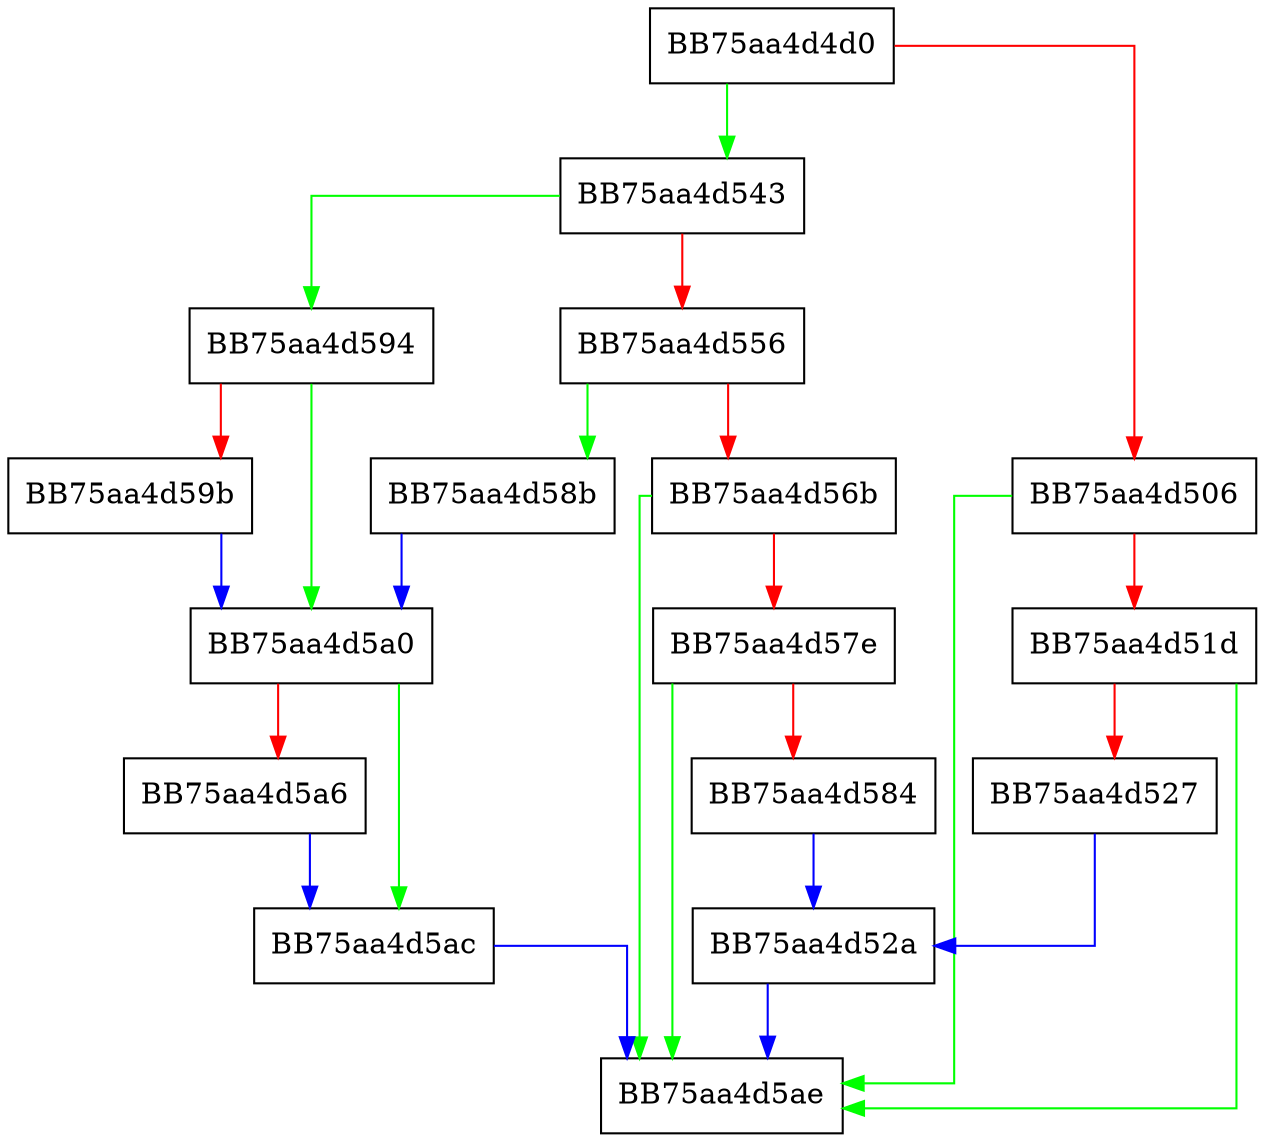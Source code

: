 digraph FindNextSection {
  node [shape="box"];
  graph [splines=ortho];
  BB75aa4d4d0 -> BB75aa4d543 [color="green"];
  BB75aa4d4d0 -> BB75aa4d506 [color="red"];
  BB75aa4d506 -> BB75aa4d5ae [color="green"];
  BB75aa4d506 -> BB75aa4d51d [color="red"];
  BB75aa4d51d -> BB75aa4d5ae [color="green"];
  BB75aa4d51d -> BB75aa4d527 [color="red"];
  BB75aa4d527 -> BB75aa4d52a [color="blue"];
  BB75aa4d52a -> BB75aa4d5ae [color="blue"];
  BB75aa4d543 -> BB75aa4d594 [color="green"];
  BB75aa4d543 -> BB75aa4d556 [color="red"];
  BB75aa4d556 -> BB75aa4d58b [color="green"];
  BB75aa4d556 -> BB75aa4d56b [color="red"];
  BB75aa4d56b -> BB75aa4d5ae [color="green"];
  BB75aa4d56b -> BB75aa4d57e [color="red"];
  BB75aa4d57e -> BB75aa4d5ae [color="green"];
  BB75aa4d57e -> BB75aa4d584 [color="red"];
  BB75aa4d584 -> BB75aa4d52a [color="blue"];
  BB75aa4d58b -> BB75aa4d5a0 [color="blue"];
  BB75aa4d594 -> BB75aa4d5a0 [color="green"];
  BB75aa4d594 -> BB75aa4d59b [color="red"];
  BB75aa4d59b -> BB75aa4d5a0 [color="blue"];
  BB75aa4d5a0 -> BB75aa4d5ac [color="green"];
  BB75aa4d5a0 -> BB75aa4d5a6 [color="red"];
  BB75aa4d5a6 -> BB75aa4d5ac [color="blue"];
  BB75aa4d5ac -> BB75aa4d5ae [color="blue"];
}